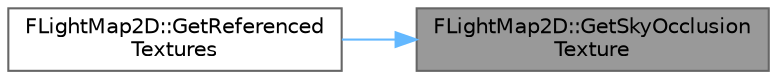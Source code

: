 digraph "FLightMap2D::GetSkyOcclusionTexture"
{
 // INTERACTIVE_SVG=YES
 // LATEX_PDF_SIZE
  bgcolor="transparent";
  edge [fontname=Helvetica,fontsize=10,labelfontname=Helvetica,labelfontsize=10];
  node [fontname=Helvetica,fontsize=10,shape=box,height=0.2,width=0.4];
  rankdir="RL";
  Node1 [id="Node000001",label="FLightMap2D::GetSkyOcclusion\lTexture",height=0.2,width=0.4,color="gray40", fillcolor="grey60", style="filled", fontcolor="black",tooltip="Returns SkyOcclusionTexture."];
  Node1 -> Node2 [id="edge1_Node000001_Node000002",dir="back",color="steelblue1",style="solid",tooltip=" "];
  Node2 [id="Node000002",label="FLightMap2D::GetReferenced\lTextures",height=0.2,width=0.4,color="grey40", fillcolor="white", style="filled",URL="$d8/d6a/classFLightMap2D.html#afdbbffdf34baf4812d25ae3d70fa7ee5",tooltip=" "];
}
